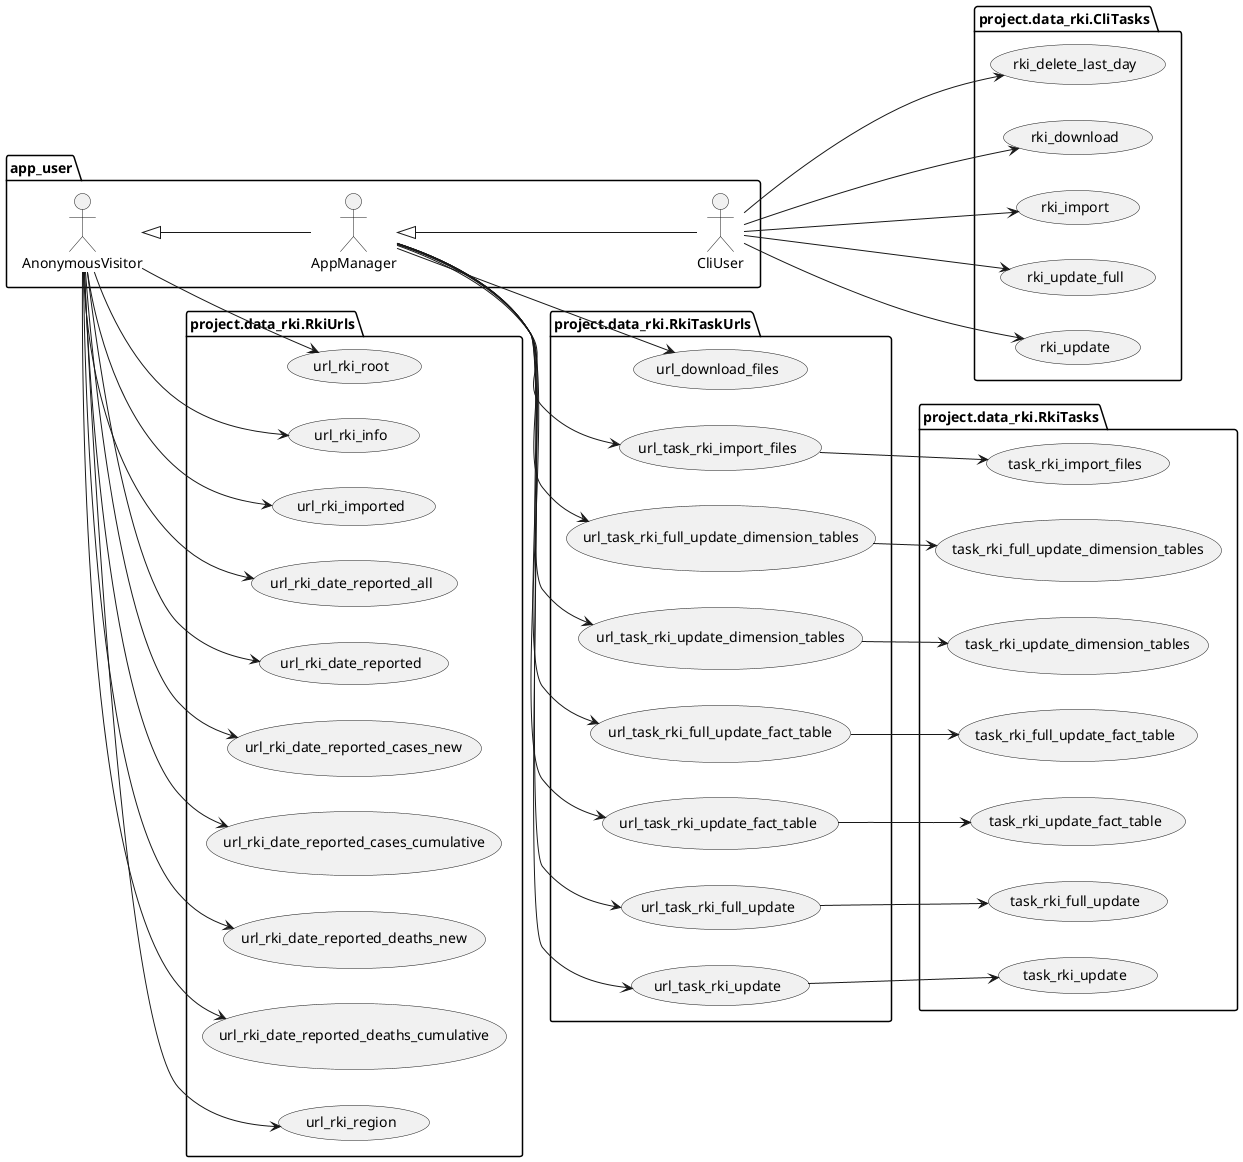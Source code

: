 @startuml
left to right direction

package app_user {
	actor AnonymousVisitor as av
	actor AppManager as am
	actor CliUser as cu

	av <|-- am
	am <|-- cu
}

package project.data_rki.RkiTaskUrls {

	usecase url_download_files as UC10
	usecase url_task_rki_import_files as UC11
	usecase url_task_rki_full_update_dimension_tables as UC12
	usecase url_task_rki_update_dimension_tables as UC13
	usecase url_task_rki_full_update_fact_table as UC14
	usecase url_task_rki_update_fact_table as UC15
	usecase url_task_rki_full_update as UC16
	usecase url_task_rki_update as UC17

	am --> UC10
    am --> UC11
    am --> UC12
    am --> UC13
    am --> UC14
    am --> UC15
    am --> UC16
    am --> UC17
}

package project.data_rki.RkiTasks {

	usecase task_rki_import_files as UC21
	usecase task_rki_full_update_dimension_tables as UC22
	usecase task_rki_update_dimension_tables as UC23
	usecase task_rki_full_update_fact_table as UC24
	usecase task_rki_update_fact_table as UC25
	usecase task_rki_full_update as UC26
	usecase task_rki_update as UC27

    UC11 --> UC21
    UC12 --> UC22
    UC13 --> UC23
    UC14 --> UC24
    UC15 --> UC25
    UC16 --> UC26
    UC17 --> UC27
}

package project.data_rki.CliTasks {

    usecase rki_delete_last_day as UC120
    usecase rki_download as UC121
	usecase rki_import as UC122
	usecase rki_update_full as UC123
	usecase rki_update as UC124

    cu --> UC120
    cu --> UC121
    cu --> UC122
    cu --> UC123
    cu --> UC124
}

package project.data_rki.RkiUrls {
	usecase url_rki_root as UC30
	usecase url_rki_info as UC31
	usecase url_rki_imported as UC40
	usecase url_rki_date_reported_all as UC41
	usecase url_rki_date_reported as UC42
	usecase url_rki_date_reported_cases_new as UC43
	usecase url_rki_date_reported_cases_cumulative as UC44
	usecase url_rki_date_reported_deaths_new as UC45
	usecase url_rki_date_reported_deaths_cumulative as UC46
    usecase url_rki_region_all as UC80
    usecase url_rki_region as UC80
    usecase url_rki_country_all as UC80
    usecase url_rki_country as UC80
    usecase url_rki_country_cases_new as UC80
    usecase url_rki_country_cases_cumulative as UC80
    usecase url_rki_country_deaths_new as UC80
    usecase url_rki_country_deaths_cumulative as UC80
    usecase url_rki_germany as UC80
    usecase url_rki_delete_last_day as UC80
    usecase url_rki_region as UC80

    av --> UC30
    av --> UC31
    av --> UC40
    av --> UC41
    av --> UC42
    av --> UC43
    av --> UC44
    av --> UC45
    av --> UC46
    av --> UC80
}

@enduml
